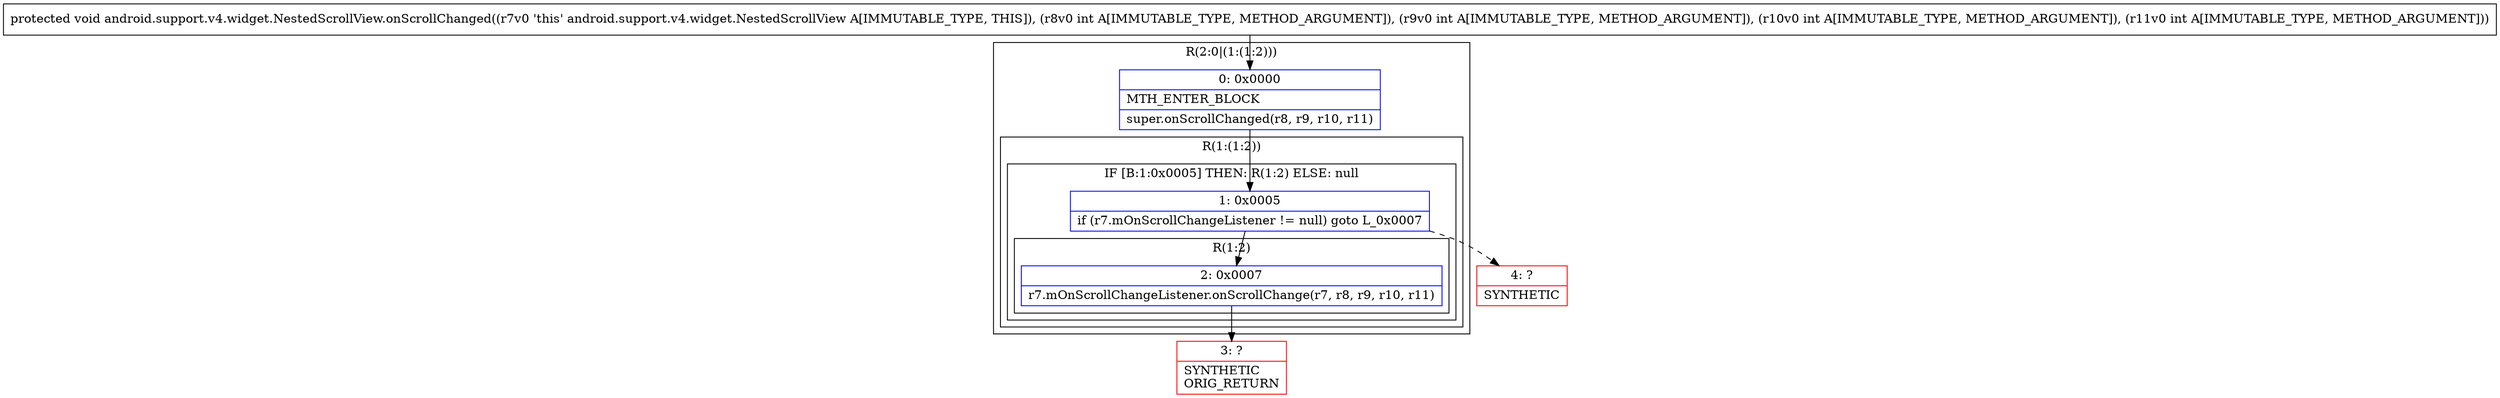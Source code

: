 digraph "CFG forandroid.support.v4.widget.NestedScrollView.onScrollChanged(IIII)V" {
subgraph cluster_Region_1313098123 {
label = "R(2:0|(1:(1:2)))";
node [shape=record,color=blue];
Node_0 [shape=record,label="{0\:\ 0x0000|MTH_ENTER_BLOCK\l|super.onScrollChanged(r8, r9, r10, r11)\l}"];
subgraph cluster_Region_2143105478 {
label = "R(1:(1:2))";
node [shape=record,color=blue];
subgraph cluster_IfRegion_654989977 {
label = "IF [B:1:0x0005] THEN: R(1:2) ELSE: null";
node [shape=record,color=blue];
Node_1 [shape=record,label="{1\:\ 0x0005|if (r7.mOnScrollChangeListener != null) goto L_0x0007\l}"];
subgraph cluster_Region_2075714986 {
label = "R(1:2)";
node [shape=record,color=blue];
Node_2 [shape=record,label="{2\:\ 0x0007|r7.mOnScrollChangeListener.onScrollChange(r7, r8, r9, r10, r11)\l}"];
}
}
}
}
Node_3 [shape=record,color=red,label="{3\:\ ?|SYNTHETIC\lORIG_RETURN\l}"];
Node_4 [shape=record,color=red,label="{4\:\ ?|SYNTHETIC\l}"];
MethodNode[shape=record,label="{protected void android.support.v4.widget.NestedScrollView.onScrollChanged((r7v0 'this' android.support.v4.widget.NestedScrollView A[IMMUTABLE_TYPE, THIS]), (r8v0 int A[IMMUTABLE_TYPE, METHOD_ARGUMENT]), (r9v0 int A[IMMUTABLE_TYPE, METHOD_ARGUMENT]), (r10v0 int A[IMMUTABLE_TYPE, METHOD_ARGUMENT]), (r11v0 int A[IMMUTABLE_TYPE, METHOD_ARGUMENT])) }"];
MethodNode -> Node_0;
Node_0 -> Node_1;
Node_1 -> Node_2;
Node_1 -> Node_4[style=dashed];
Node_2 -> Node_3;
}

